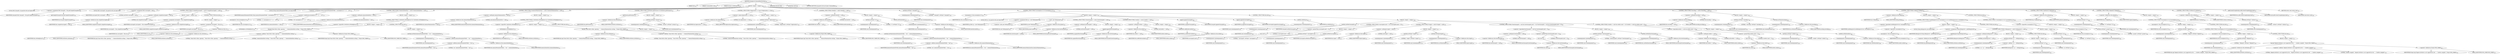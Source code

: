 digraph "setupJavacCommandlineSwitches" {  
"346" [label = <(METHOD,setupJavacCommandlineSwitches)<SUB>202</SUB>> ]
"10" [label = <(PARAM,this)<SUB>202</SUB>> ]
"347" [label = <(PARAM,Commandline cmd)<SUB>202</SUB>> ]
"348" [label = <(PARAM,boolean useDebugLevel)<SUB>203</SUB>> ]
"349" [label = <(BLOCK,&lt;empty&gt;,&lt;empty&gt;)<SUB>203</SUB>> ]
"350" [label = <(LOCAL,Path classpath: org.apache.tools.ant.types.Path)> ]
"351" [label = <(&lt;operator&gt;.assignment,Path classpath = this.getCompileClasspath())<SUB>204</SUB>> ]
"352" [label = <(IDENTIFIER,classpath,Path classpath = this.getCompileClasspath())<SUB>204</SUB>> ]
"353" [label = <(getCompileClasspath,this.getCompileClasspath())<SUB>204</SUB>> ]
"9" [label = <(IDENTIFIER,this,this.getCompileClasspath())<SUB>204</SUB>> ]
"354" [label = <(LOCAL,Path sourcepath: org.apache.tools.ant.types.Path)> ]
"355" [label = <(&lt;operator&gt;.assignment,Path sourcepath = null)<SUB>207</SUB>> ]
"356" [label = <(IDENTIFIER,sourcepath,Path sourcepath = null)<SUB>207</SUB>> ]
"357" [label = <(LITERAL,null,Path sourcepath = null)<SUB>207</SUB>> ]
"358" [label = <(CONTROL_STRUCTURE,if (compileSourcepath != null),if (compileSourcepath != null))<SUB>208</SUB>> ]
"359" [label = <(&lt;operator&gt;.notEquals,compileSourcepath != null)<SUB>208</SUB>> ]
"360" [label = <(&lt;operator&gt;.fieldAccess,this.compileSourcepath)<SUB>208</SUB>> ]
"361" [label = <(IDENTIFIER,this,compileSourcepath != null)<SUB>208</SUB>> ]
"362" [label = <(FIELD_IDENTIFIER,compileSourcepath,compileSourcepath)<SUB>208</SUB>> ]
"363" [label = <(LITERAL,null,compileSourcepath != null)<SUB>208</SUB>> ]
"364" [label = <(BLOCK,&lt;empty&gt;,&lt;empty&gt;)<SUB>208</SUB>> ]
"365" [label = <(&lt;operator&gt;.assignment,sourcepath = this.compileSourcepath)<SUB>209</SUB>> ]
"366" [label = <(IDENTIFIER,sourcepath,sourcepath = this.compileSourcepath)<SUB>209</SUB>> ]
"367" [label = <(&lt;operator&gt;.fieldAccess,this.compileSourcepath)<SUB>209</SUB>> ]
"368" [label = <(IDENTIFIER,this,sourcepath = this.compileSourcepath)<SUB>209</SUB>> ]
"369" [label = <(FIELD_IDENTIFIER,compileSourcepath,compileSourcepath)<SUB>209</SUB>> ]
"370" [label = <(CONTROL_STRUCTURE,else,else)<SUB>210</SUB>> ]
"371" [label = <(BLOCK,&lt;empty&gt;,&lt;empty&gt;)<SUB>210</SUB>> ]
"372" [label = <(&lt;operator&gt;.assignment,sourcepath = this.src)<SUB>211</SUB>> ]
"373" [label = <(IDENTIFIER,sourcepath,sourcepath = this.src)<SUB>211</SUB>> ]
"374" [label = <(&lt;operator&gt;.fieldAccess,this.src)<SUB>211</SUB>> ]
"375" [label = <(IDENTIFIER,this,sourcepath = this.src)<SUB>211</SUB>> ]
"376" [label = <(FIELD_IDENTIFIER,src,src)<SUB>211</SUB>> ]
"377" [label = <(LOCAL,String memoryParameterPrefix: java.lang.String)> ]
"378" [label = <(&lt;operator&gt;.assignment,String memoryParameterPrefix = assumeJava11() ? &quot;-J-&quot; : &quot;-J-X&quot;)<SUB>214</SUB>> ]
"379" [label = <(IDENTIFIER,memoryParameterPrefix,String memoryParameterPrefix = assumeJava11() ? &quot;-J-&quot; : &quot;-J-X&quot;)<SUB>214</SUB>> ]
"380" [label = <(&lt;operator&gt;.conditional,assumeJava11() ? &quot;-J-&quot; : &quot;-J-X&quot;)<SUB>214</SUB>> ]
"381" [label = <(assumeJava11,this.assumeJava11())<SUB>214</SUB>> ]
"11" [label = <(IDENTIFIER,this,this.assumeJava11())<SUB>214</SUB>> ]
"382" [label = <(LITERAL,&quot;-J-&quot;,assumeJava11() ? &quot;-J-&quot; : &quot;-J-X&quot;)<SUB>214</SUB>> ]
"383" [label = <(LITERAL,&quot;-J-X&quot;,assumeJava11() ? &quot;-J-&quot; : &quot;-J-X&quot;)<SUB>214</SUB>> ]
"384" [label = <(CONTROL_STRUCTURE,if (memoryInitialSize != null),if (memoryInitialSize != null))<SUB>215</SUB>> ]
"385" [label = <(&lt;operator&gt;.notEquals,memoryInitialSize != null)<SUB>215</SUB>> ]
"386" [label = <(&lt;operator&gt;.fieldAccess,this.memoryInitialSize)<SUB>215</SUB>> ]
"387" [label = <(IDENTIFIER,this,memoryInitialSize != null)<SUB>215</SUB>> ]
"388" [label = <(FIELD_IDENTIFIER,memoryInitialSize,memoryInitialSize)<SUB>215</SUB>> ]
"389" [label = <(LITERAL,null,memoryInitialSize != null)<SUB>215</SUB>> ]
"390" [label = <(BLOCK,&lt;empty&gt;,&lt;empty&gt;)<SUB>215</SUB>> ]
"391" [label = <(CONTROL_STRUCTURE,if (!attributes.isForkedJavac()),if (!attributes.isForkedJavac()))<SUB>216</SUB>> ]
"392" [label = <(&lt;operator&gt;.logicalNot,!attributes.isForkedJavac())<SUB>216</SUB>> ]
"393" [label = <(isForkedJavac,isForkedJavac())<SUB>216</SUB>> ]
"394" [label = <(&lt;operator&gt;.fieldAccess,this.attributes)<SUB>216</SUB>> ]
"395" [label = <(IDENTIFIER,this,isForkedJavac())<SUB>216</SUB>> ]
"396" [label = <(FIELD_IDENTIFIER,attributes,attributes)<SUB>216</SUB>> ]
"397" [label = <(BLOCK,&lt;empty&gt;,&lt;empty&gt;)<SUB>216</SUB>> ]
"398" [label = <(log,log(&quot;Since fork is false, ignoring &quot; + &quot;memoryInitialSize setting.&quot;, Project.MSG_WARN))<SUB>217</SUB>> ]
"399" [label = <(&lt;operator&gt;.fieldAccess,this.attributes)<SUB>217</SUB>> ]
"400" [label = <(IDENTIFIER,this,log(&quot;Since fork is false, ignoring &quot; + &quot;memoryInitialSize setting.&quot;, Project.MSG_WARN))<SUB>217</SUB>> ]
"401" [label = <(FIELD_IDENTIFIER,attributes,attributes)<SUB>217</SUB>> ]
"402" [label = <(&lt;operator&gt;.addition,&quot;Since fork is false, ignoring &quot; + &quot;memoryInitialSize setting.&quot;)<SUB>217</SUB>> ]
"403" [label = <(LITERAL,&quot;Since fork is false, ignoring &quot;,&quot;Since fork is false, ignoring &quot; + &quot;memoryInitialSize setting.&quot;)<SUB>217</SUB>> ]
"404" [label = <(LITERAL,&quot;memoryInitialSize setting.&quot;,&quot;Since fork is false, ignoring &quot; + &quot;memoryInitialSize setting.&quot;)<SUB>218</SUB>> ]
"405" [label = <(&lt;operator&gt;.fieldAccess,Project.MSG_WARN)<SUB>219</SUB>> ]
"406" [label = <(IDENTIFIER,Project,log(&quot;Since fork is false, ignoring &quot; + &quot;memoryInitialSize setting.&quot;, Project.MSG_WARN))<SUB>219</SUB>> ]
"407" [label = <(FIELD_IDENTIFIER,MSG_WARN,MSG_WARN)<SUB>219</SUB>> ]
"408" [label = <(CONTROL_STRUCTURE,else,else)<SUB>220</SUB>> ]
"409" [label = <(BLOCK,&lt;empty&gt;,&lt;empty&gt;)<SUB>220</SUB>> ]
"410" [label = <(setValue,setValue(memoryParameterPrefix + &quot;ms&quot; + memoryInitialSize))<SUB>221</SUB>> ]
"411" [label = <(createArgument,createArgument())<SUB>221</SUB>> ]
"412" [label = <(IDENTIFIER,cmd,createArgument())<SUB>221</SUB>> ]
"413" [label = <(&lt;operator&gt;.addition,memoryParameterPrefix + &quot;ms&quot; + memoryInitialSize)<SUB>221</SUB>> ]
"414" [label = <(&lt;operator&gt;.addition,memoryParameterPrefix + &quot;ms&quot;)<SUB>221</SUB>> ]
"415" [label = <(IDENTIFIER,memoryParameterPrefix,memoryParameterPrefix + &quot;ms&quot;)<SUB>221</SUB>> ]
"416" [label = <(LITERAL,&quot;ms&quot;,memoryParameterPrefix + &quot;ms&quot;)<SUB>222</SUB>> ]
"417" [label = <(&lt;operator&gt;.fieldAccess,this.memoryInitialSize)<SUB>222</SUB>> ]
"418" [label = <(IDENTIFIER,this,memoryParameterPrefix + &quot;ms&quot; + memoryInitialSize)<SUB>222</SUB>> ]
"419" [label = <(FIELD_IDENTIFIER,memoryInitialSize,memoryInitialSize)<SUB>222</SUB>> ]
"420" [label = <(CONTROL_STRUCTURE,if (memoryMaximumSize != null),if (memoryMaximumSize != null))<SUB>226</SUB>> ]
"421" [label = <(&lt;operator&gt;.notEquals,memoryMaximumSize != null)<SUB>226</SUB>> ]
"422" [label = <(&lt;operator&gt;.fieldAccess,this.memoryMaximumSize)<SUB>226</SUB>> ]
"423" [label = <(IDENTIFIER,this,memoryMaximumSize != null)<SUB>226</SUB>> ]
"424" [label = <(FIELD_IDENTIFIER,memoryMaximumSize,memoryMaximumSize)<SUB>226</SUB>> ]
"425" [label = <(LITERAL,null,memoryMaximumSize != null)<SUB>226</SUB>> ]
"426" [label = <(BLOCK,&lt;empty&gt;,&lt;empty&gt;)<SUB>226</SUB>> ]
"427" [label = <(CONTROL_STRUCTURE,if (!attributes.isForkedJavac()),if (!attributes.isForkedJavac()))<SUB>227</SUB>> ]
"428" [label = <(&lt;operator&gt;.logicalNot,!attributes.isForkedJavac())<SUB>227</SUB>> ]
"429" [label = <(isForkedJavac,isForkedJavac())<SUB>227</SUB>> ]
"430" [label = <(&lt;operator&gt;.fieldAccess,this.attributes)<SUB>227</SUB>> ]
"431" [label = <(IDENTIFIER,this,isForkedJavac())<SUB>227</SUB>> ]
"432" [label = <(FIELD_IDENTIFIER,attributes,attributes)<SUB>227</SUB>> ]
"433" [label = <(BLOCK,&lt;empty&gt;,&lt;empty&gt;)<SUB>227</SUB>> ]
"434" [label = <(log,log(&quot;Since fork is false, ignoring &quot; + &quot;memoryMaximumSize setting.&quot;, Project.MSG_WARN))<SUB>228</SUB>> ]
"435" [label = <(&lt;operator&gt;.fieldAccess,this.attributes)<SUB>228</SUB>> ]
"436" [label = <(IDENTIFIER,this,log(&quot;Since fork is false, ignoring &quot; + &quot;memoryMaximumSize setting.&quot;, Project.MSG_WARN))<SUB>228</SUB>> ]
"437" [label = <(FIELD_IDENTIFIER,attributes,attributes)<SUB>228</SUB>> ]
"438" [label = <(&lt;operator&gt;.addition,&quot;Since fork is false, ignoring &quot; + &quot;memoryMaximumSize setting.&quot;)<SUB>228</SUB>> ]
"439" [label = <(LITERAL,&quot;Since fork is false, ignoring &quot;,&quot;Since fork is false, ignoring &quot; + &quot;memoryMaximumSize setting.&quot;)<SUB>228</SUB>> ]
"440" [label = <(LITERAL,&quot;memoryMaximumSize setting.&quot;,&quot;Since fork is false, ignoring &quot; + &quot;memoryMaximumSize setting.&quot;)<SUB>229</SUB>> ]
"441" [label = <(&lt;operator&gt;.fieldAccess,Project.MSG_WARN)<SUB>230</SUB>> ]
"442" [label = <(IDENTIFIER,Project,log(&quot;Since fork is false, ignoring &quot; + &quot;memoryMaximumSize setting.&quot;, Project.MSG_WARN))<SUB>230</SUB>> ]
"443" [label = <(FIELD_IDENTIFIER,MSG_WARN,MSG_WARN)<SUB>230</SUB>> ]
"444" [label = <(CONTROL_STRUCTURE,else,else)<SUB>231</SUB>> ]
"445" [label = <(BLOCK,&lt;empty&gt;,&lt;empty&gt;)<SUB>231</SUB>> ]
"446" [label = <(setValue,setValue(memoryParameterPrefix + &quot;mx&quot; + memoryMaximumSize))<SUB>232</SUB>> ]
"447" [label = <(createArgument,createArgument())<SUB>232</SUB>> ]
"448" [label = <(IDENTIFIER,cmd,createArgument())<SUB>232</SUB>> ]
"449" [label = <(&lt;operator&gt;.addition,memoryParameterPrefix + &quot;mx&quot; + memoryMaximumSize)<SUB>232</SUB>> ]
"450" [label = <(&lt;operator&gt;.addition,memoryParameterPrefix + &quot;mx&quot;)<SUB>232</SUB>> ]
"451" [label = <(IDENTIFIER,memoryParameterPrefix,memoryParameterPrefix + &quot;mx&quot;)<SUB>232</SUB>> ]
"452" [label = <(LITERAL,&quot;mx&quot;,memoryParameterPrefix + &quot;mx&quot;)<SUB>233</SUB>> ]
"453" [label = <(&lt;operator&gt;.fieldAccess,this.memoryMaximumSize)<SUB>233</SUB>> ]
"454" [label = <(IDENTIFIER,this,memoryParameterPrefix + &quot;mx&quot; + memoryMaximumSize)<SUB>233</SUB>> ]
"455" [label = <(FIELD_IDENTIFIER,memoryMaximumSize,memoryMaximumSize)<SUB>233</SUB>> ]
"456" [label = <(CONTROL_STRUCTURE,if (attributes.getNowarn()),if (attributes.getNowarn()))<SUB>237</SUB>> ]
"457" [label = <(getNowarn,getNowarn())<SUB>237</SUB>> ]
"458" [label = <(&lt;operator&gt;.fieldAccess,this.attributes)<SUB>237</SUB>> ]
"459" [label = <(IDENTIFIER,this,getNowarn())<SUB>237</SUB>> ]
"460" [label = <(FIELD_IDENTIFIER,attributes,attributes)<SUB>237</SUB>> ]
"461" [label = <(BLOCK,&lt;empty&gt;,&lt;empty&gt;)<SUB>237</SUB>> ]
"462" [label = <(setValue,setValue(&quot;-nowarn&quot;))<SUB>238</SUB>> ]
"463" [label = <(createArgument,createArgument())<SUB>238</SUB>> ]
"464" [label = <(IDENTIFIER,cmd,createArgument())<SUB>238</SUB>> ]
"465" [label = <(LITERAL,&quot;-nowarn&quot;,setValue(&quot;-nowarn&quot;))<SUB>238</SUB>> ]
"466" [label = <(CONTROL_STRUCTURE,if (deprecation == true),if (deprecation == true))<SUB>241</SUB>> ]
"467" [label = <(&lt;operator&gt;.equals,deprecation == true)<SUB>241</SUB>> ]
"468" [label = <(&lt;operator&gt;.fieldAccess,this.deprecation)<SUB>241</SUB>> ]
"469" [label = <(IDENTIFIER,this,deprecation == true)<SUB>241</SUB>> ]
"470" [label = <(FIELD_IDENTIFIER,deprecation,deprecation)<SUB>241</SUB>> ]
"471" [label = <(LITERAL,true,deprecation == true)<SUB>241</SUB>> ]
"472" [label = <(BLOCK,&lt;empty&gt;,&lt;empty&gt;)<SUB>241</SUB>> ]
"473" [label = <(setValue,setValue(&quot;-deprecation&quot;))<SUB>242</SUB>> ]
"474" [label = <(createArgument,createArgument())<SUB>242</SUB>> ]
"475" [label = <(IDENTIFIER,cmd,createArgument())<SUB>242</SUB>> ]
"476" [label = <(LITERAL,&quot;-deprecation&quot;,setValue(&quot;-deprecation&quot;))<SUB>242</SUB>> ]
"477" [label = <(CONTROL_STRUCTURE,if (destDir != null),if (destDir != null))<SUB>245</SUB>> ]
"478" [label = <(&lt;operator&gt;.notEquals,destDir != null)<SUB>245</SUB>> ]
"479" [label = <(&lt;operator&gt;.fieldAccess,this.destDir)<SUB>245</SUB>> ]
"480" [label = <(IDENTIFIER,this,destDir != null)<SUB>245</SUB>> ]
"481" [label = <(FIELD_IDENTIFIER,destDir,destDir)<SUB>245</SUB>> ]
"482" [label = <(LITERAL,null,destDir != null)<SUB>245</SUB>> ]
"483" [label = <(BLOCK,&lt;empty&gt;,&lt;empty&gt;)<SUB>245</SUB>> ]
"484" [label = <(setValue,setValue(&quot;-d&quot;))<SUB>246</SUB>> ]
"485" [label = <(createArgument,createArgument())<SUB>246</SUB>> ]
"486" [label = <(IDENTIFIER,cmd,createArgument())<SUB>246</SUB>> ]
"487" [label = <(LITERAL,&quot;-d&quot;,setValue(&quot;-d&quot;))<SUB>246</SUB>> ]
"488" [label = <(setFile,setFile(destDir))<SUB>247</SUB>> ]
"489" [label = <(createArgument,createArgument())<SUB>247</SUB>> ]
"490" [label = <(IDENTIFIER,cmd,createArgument())<SUB>247</SUB>> ]
"491" [label = <(&lt;operator&gt;.fieldAccess,this.destDir)<SUB>247</SUB>> ]
"492" [label = <(IDENTIFIER,this,setFile(destDir))<SUB>247</SUB>> ]
"493" [label = <(FIELD_IDENTIFIER,destDir,destDir)<SUB>247</SUB>> ]
"494" [label = <(setValue,setValue(&quot;-classpath&quot;))<SUB>250</SUB>> ]
"495" [label = <(createArgument,createArgument())<SUB>250</SUB>> ]
"496" [label = <(IDENTIFIER,cmd,createArgument())<SUB>250</SUB>> ]
"497" [label = <(LITERAL,&quot;-classpath&quot;,setValue(&quot;-classpath&quot;))<SUB>250</SUB>> ]
"498" [label = <(CONTROL_STRUCTURE,if (assumeJava11()),if (assumeJava11()))<SUB>254</SUB>> ]
"499" [label = <(assumeJava11,this.assumeJava11())<SUB>254</SUB>> ]
"12" [label = <(IDENTIFIER,this,this.assumeJava11())<SUB>254</SUB>> ]
"500" [label = <(BLOCK,&lt;empty&gt;,&lt;empty&gt;)<SUB>254</SUB>> ]
"14" [label = <(LOCAL,Path cp: org.apache.tools.ant.types.Path)> ]
"501" [label = <(&lt;operator&gt;.assignment,Path cp = new Path(project))<SUB>255</SUB>> ]
"502" [label = <(IDENTIFIER,cp,Path cp = new Path(project))<SUB>255</SUB>> ]
"503" [label = <(&lt;operator&gt;.alloc,new Path(project))<SUB>255</SUB>> ]
"504" [label = <(&lt;init&gt;,new Path(project))<SUB>255</SUB>> ]
"13" [label = <(IDENTIFIER,cp,new Path(project))<SUB>255</SUB>> ]
"505" [label = <(&lt;operator&gt;.fieldAccess,this.project)<SUB>255</SUB>> ]
"506" [label = <(IDENTIFIER,this,new Path(project))<SUB>255</SUB>> ]
"507" [label = <(FIELD_IDENTIFIER,project,project)<SUB>255</SUB>> ]
"508" [label = <(CONTROL_STRUCTURE,if (bootclasspath != null),if (bootclasspath != null))<SUB>259</SUB>> ]
"509" [label = <(&lt;operator&gt;.notEquals,bootclasspath != null)<SUB>259</SUB>> ]
"510" [label = <(&lt;operator&gt;.fieldAccess,this.bootclasspath)<SUB>259</SUB>> ]
"511" [label = <(IDENTIFIER,this,bootclasspath != null)<SUB>259</SUB>> ]
"512" [label = <(FIELD_IDENTIFIER,bootclasspath,bootclasspath)<SUB>259</SUB>> ]
"513" [label = <(LITERAL,null,bootclasspath != null)<SUB>259</SUB>> ]
"514" [label = <(BLOCK,&lt;empty&gt;,&lt;empty&gt;)<SUB>259</SUB>> ]
"515" [label = <(append,append(bootclasspath))<SUB>260</SUB>> ]
"516" [label = <(IDENTIFIER,cp,append(bootclasspath))<SUB>260</SUB>> ]
"517" [label = <(&lt;operator&gt;.fieldAccess,this.bootclasspath)<SUB>260</SUB>> ]
"518" [label = <(IDENTIFIER,this,append(bootclasspath))<SUB>260</SUB>> ]
"519" [label = <(FIELD_IDENTIFIER,bootclasspath,bootclasspath)<SUB>260</SUB>> ]
"520" [label = <(CONTROL_STRUCTURE,if (extdirs != null),if (extdirs != null))<SUB>262</SUB>> ]
"521" [label = <(&lt;operator&gt;.notEquals,extdirs != null)<SUB>262</SUB>> ]
"522" [label = <(&lt;operator&gt;.fieldAccess,this.extdirs)<SUB>262</SUB>> ]
"523" [label = <(IDENTIFIER,this,extdirs != null)<SUB>262</SUB>> ]
"524" [label = <(FIELD_IDENTIFIER,extdirs,extdirs)<SUB>262</SUB>> ]
"525" [label = <(LITERAL,null,extdirs != null)<SUB>262</SUB>> ]
"526" [label = <(BLOCK,&lt;empty&gt;,&lt;empty&gt;)<SUB>262</SUB>> ]
"527" [label = <(addExtdirs,addExtdirs(extdirs))<SUB>263</SUB>> ]
"528" [label = <(IDENTIFIER,cp,addExtdirs(extdirs))<SUB>263</SUB>> ]
"529" [label = <(&lt;operator&gt;.fieldAccess,this.extdirs)<SUB>263</SUB>> ]
"530" [label = <(IDENTIFIER,this,addExtdirs(extdirs))<SUB>263</SUB>> ]
"531" [label = <(FIELD_IDENTIFIER,extdirs,extdirs)<SUB>263</SUB>> ]
"532" [label = <(append,append(classpath))<SUB>265</SUB>> ]
"533" [label = <(IDENTIFIER,cp,append(classpath))<SUB>265</SUB>> ]
"534" [label = <(IDENTIFIER,classpath,append(classpath))<SUB>265</SUB>> ]
"535" [label = <(append,append(sourcepath))<SUB>266</SUB>> ]
"536" [label = <(IDENTIFIER,cp,append(sourcepath))<SUB>266</SUB>> ]
"537" [label = <(IDENTIFIER,sourcepath,append(sourcepath))<SUB>266</SUB>> ]
"538" [label = <(setPath,setPath(cp))<SUB>267</SUB>> ]
"539" [label = <(createArgument,createArgument())<SUB>267</SUB>> ]
"540" [label = <(IDENTIFIER,cmd,createArgument())<SUB>267</SUB>> ]
"541" [label = <(IDENTIFIER,cp,setPath(cp))<SUB>267</SUB>> ]
"542" [label = <(CONTROL_STRUCTURE,else,else)<SUB>268</SUB>> ]
"543" [label = <(BLOCK,&lt;empty&gt;,&lt;empty&gt;)<SUB>268</SUB>> ]
"544" [label = <(setPath,setPath(classpath))<SUB>269</SUB>> ]
"545" [label = <(createArgument,createArgument())<SUB>269</SUB>> ]
"546" [label = <(IDENTIFIER,cmd,createArgument())<SUB>269</SUB>> ]
"547" [label = <(IDENTIFIER,classpath,setPath(classpath))<SUB>269</SUB>> ]
"548" [label = <(CONTROL_STRUCTURE,if (sourcepath.size() &gt; 0),if (sourcepath.size() &gt; 0))<SUB>272</SUB>> ]
"549" [label = <(&lt;operator&gt;.greaterThan,sourcepath.size() &gt; 0)<SUB>272</SUB>> ]
"550" [label = <(size,size())<SUB>272</SUB>> ]
"551" [label = <(IDENTIFIER,sourcepath,size())<SUB>272</SUB>> ]
"552" [label = <(LITERAL,0,sourcepath.size() &gt; 0)<SUB>272</SUB>> ]
"553" [label = <(BLOCK,&lt;empty&gt;,&lt;empty&gt;)<SUB>272</SUB>> ]
"554" [label = <(setValue,setValue(&quot;-sourcepath&quot;))<SUB>273</SUB>> ]
"555" [label = <(createArgument,createArgument())<SUB>273</SUB>> ]
"556" [label = <(IDENTIFIER,cmd,createArgument())<SUB>273</SUB>> ]
"557" [label = <(LITERAL,&quot;-sourcepath&quot;,setValue(&quot;-sourcepath&quot;))<SUB>273</SUB>> ]
"558" [label = <(setPath,setPath(sourcepath))<SUB>274</SUB>> ]
"559" [label = <(createArgument,createArgument())<SUB>274</SUB>> ]
"560" [label = <(IDENTIFIER,cmd,createArgument())<SUB>274</SUB>> ]
"561" [label = <(IDENTIFIER,sourcepath,setPath(sourcepath))<SUB>274</SUB>> ]
"562" [label = <(CONTROL_STRUCTURE,if (target != null),if (target != null))<SUB>276</SUB>> ]
"563" [label = <(&lt;operator&gt;.notEquals,target != null)<SUB>276</SUB>> ]
"564" [label = <(&lt;operator&gt;.fieldAccess,this.target)<SUB>276</SUB>> ]
"565" [label = <(IDENTIFIER,this,target != null)<SUB>276</SUB>> ]
"566" [label = <(FIELD_IDENTIFIER,target,target)<SUB>276</SUB>> ]
"567" [label = <(LITERAL,null,target != null)<SUB>276</SUB>> ]
"568" [label = <(BLOCK,&lt;empty&gt;,&lt;empty&gt;)<SUB>276</SUB>> ]
"569" [label = <(setValue,setValue(&quot;-target&quot;))<SUB>277</SUB>> ]
"570" [label = <(createArgument,createArgument())<SUB>277</SUB>> ]
"571" [label = <(IDENTIFIER,cmd,createArgument())<SUB>277</SUB>> ]
"572" [label = <(LITERAL,&quot;-target&quot;,setValue(&quot;-target&quot;))<SUB>277</SUB>> ]
"573" [label = <(setValue,setValue(target))<SUB>278</SUB>> ]
"574" [label = <(createArgument,createArgument())<SUB>278</SUB>> ]
"575" [label = <(IDENTIFIER,cmd,createArgument())<SUB>278</SUB>> ]
"576" [label = <(&lt;operator&gt;.fieldAccess,this.target)<SUB>278</SUB>> ]
"577" [label = <(IDENTIFIER,this,setValue(target))<SUB>278</SUB>> ]
"578" [label = <(FIELD_IDENTIFIER,target,target)<SUB>278</SUB>> ]
"579" [label = <(CONTROL_STRUCTURE,if (bootclasspath != null &amp;&amp; bootclasspath.size() &gt; 0),if (bootclasspath != null &amp;&amp; bootclasspath.size() &gt; 0))<SUB>280</SUB>> ]
"580" [label = <(&lt;operator&gt;.logicalAnd,bootclasspath != null &amp;&amp; bootclasspath.size() &gt; 0)<SUB>280</SUB>> ]
"581" [label = <(&lt;operator&gt;.notEquals,bootclasspath != null)<SUB>280</SUB>> ]
"582" [label = <(&lt;operator&gt;.fieldAccess,this.bootclasspath)<SUB>280</SUB>> ]
"583" [label = <(IDENTIFIER,this,bootclasspath != null)<SUB>280</SUB>> ]
"584" [label = <(FIELD_IDENTIFIER,bootclasspath,bootclasspath)<SUB>280</SUB>> ]
"585" [label = <(LITERAL,null,bootclasspath != null)<SUB>280</SUB>> ]
"586" [label = <(&lt;operator&gt;.greaterThan,bootclasspath.size() &gt; 0)<SUB>280</SUB>> ]
"587" [label = <(size,size())<SUB>280</SUB>> ]
"588" [label = <(&lt;operator&gt;.fieldAccess,this.bootclasspath)<SUB>280</SUB>> ]
"589" [label = <(IDENTIFIER,this,size())<SUB>280</SUB>> ]
"590" [label = <(FIELD_IDENTIFIER,bootclasspath,bootclasspath)<SUB>280</SUB>> ]
"591" [label = <(LITERAL,0,bootclasspath.size() &gt; 0)<SUB>280</SUB>> ]
"592" [label = <(BLOCK,&lt;empty&gt;,&lt;empty&gt;)<SUB>280</SUB>> ]
"593" [label = <(setValue,setValue(&quot;-bootclasspath&quot;))<SUB>281</SUB>> ]
"594" [label = <(createArgument,createArgument())<SUB>281</SUB>> ]
"595" [label = <(IDENTIFIER,cmd,createArgument())<SUB>281</SUB>> ]
"596" [label = <(LITERAL,&quot;-bootclasspath&quot;,setValue(&quot;-bootclasspath&quot;))<SUB>281</SUB>> ]
"597" [label = <(setPath,setPath(bootclasspath))<SUB>282</SUB>> ]
"598" [label = <(createArgument,createArgument())<SUB>282</SUB>> ]
"599" [label = <(IDENTIFIER,cmd,createArgument())<SUB>282</SUB>> ]
"600" [label = <(&lt;operator&gt;.fieldAccess,this.bootclasspath)<SUB>282</SUB>> ]
"601" [label = <(IDENTIFIER,this,setPath(bootclasspath))<SUB>282</SUB>> ]
"602" [label = <(FIELD_IDENTIFIER,bootclasspath,bootclasspath)<SUB>282</SUB>> ]
"603" [label = <(CONTROL_STRUCTURE,if (extdirs != null &amp;&amp; extdirs.size() &gt; 0),if (extdirs != null &amp;&amp; extdirs.size() &gt; 0))<SUB>284</SUB>> ]
"604" [label = <(&lt;operator&gt;.logicalAnd,extdirs != null &amp;&amp; extdirs.size() &gt; 0)<SUB>284</SUB>> ]
"605" [label = <(&lt;operator&gt;.notEquals,extdirs != null)<SUB>284</SUB>> ]
"606" [label = <(&lt;operator&gt;.fieldAccess,this.extdirs)<SUB>284</SUB>> ]
"607" [label = <(IDENTIFIER,this,extdirs != null)<SUB>284</SUB>> ]
"608" [label = <(FIELD_IDENTIFIER,extdirs,extdirs)<SUB>284</SUB>> ]
"609" [label = <(LITERAL,null,extdirs != null)<SUB>284</SUB>> ]
"610" [label = <(&lt;operator&gt;.greaterThan,extdirs.size() &gt; 0)<SUB>284</SUB>> ]
"611" [label = <(size,size())<SUB>284</SUB>> ]
"612" [label = <(&lt;operator&gt;.fieldAccess,this.extdirs)<SUB>284</SUB>> ]
"613" [label = <(IDENTIFIER,this,size())<SUB>284</SUB>> ]
"614" [label = <(FIELD_IDENTIFIER,extdirs,extdirs)<SUB>284</SUB>> ]
"615" [label = <(LITERAL,0,extdirs.size() &gt; 0)<SUB>284</SUB>> ]
"616" [label = <(BLOCK,&lt;empty&gt;,&lt;empty&gt;)<SUB>284</SUB>> ]
"617" [label = <(setValue,setValue(&quot;-extdirs&quot;))<SUB>285</SUB>> ]
"618" [label = <(createArgument,createArgument())<SUB>285</SUB>> ]
"619" [label = <(IDENTIFIER,cmd,createArgument())<SUB>285</SUB>> ]
"620" [label = <(LITERAL,&quot;-extdirs&quot;,setValue(&quot;-extdirs&quot;))<SUB>285</SUB>> ]
"621" [label = <(setPath,setPath(extdirs))<SUB>286</SUB>> ]
"622" [label = <(createArgument,createArgument())<SUB>286</SUB>> ]
"623" [label = <(IDENTIFIER,cmd,createArgument())<SUB>286</SUB>> ]
"624" [label = <(&lt;operator&gt;.fieldAccess,this.extdirs)<SUB>286</SUB>> ]
"625" [label = <(IDENTIFIER,this,setPath(extdirs))<SUB>286</SUB>> ]
"626" [label = <(FIELD_IDENTIFIER,extdirs,extdirs)<SUB>286</SUB>> ]
"627" [label = <(CONTROL_STRUCTURE,if (encoding != null),if (encoding != null))<SUB>290</SUB>> ]
"628" [label = <(&lt;operator&gt;.notEquals,encoding != null)<SUB>290</SUB>> ]
"629" [label = <(&lt;operator&gt;.fieldAccess,this.encoding)<SUB>290</SUB>> ]
"630" [label = <(IDENTIFIER,this,encoding != null)<SUB>290</SUB>> ]
"631" [label = <(FIELD_IDENTIFIER,encoding,encoding)<SUB>290</SUB>> ]
"632" [label = <(LITERAL,null,encoding != null)<SUB>290</SUB>> ]
"633" [label = <(BLOCK,&lt;empty&gt;,&lt;empty&gt;)<SUB>290</SUB>> ]
"634" [label = <(setValue,setValue(&quot;-encoding&quot;))<SUB>291</SUB>> ]
"635" [label = <(createArgument,createArgument())<SUB>291</SUB>> ]
"636" [label = <(IDENTIFIER,cmd,createArgument())<SUB>291</SUB>> ]
"637" [label = <(LITERAL,&quot;-encoding&quot;,setValue(&quot;-encoding&quot;))<SUB>291</SUB>> ]
"638" [label = <(setValue,setValue(encoding))<SUB>292</SUB>> ]
"639" [label = <(createArgument,createArgument())<SUB>292</SUB>> ]
"640" [label = <(IDENTIFIER,cmd,createArgument())<SUB>292</SUB>> ]
"641" [label = <(&lt;operator&gt;.fieldAccess,this.encoding)<SUB>292</SUB>> ]
"642" [label = <(IDENTIFIER,this,setValue(encoding))<SUB>292</SUB>> ]
"643" [label = <(FIELD_IDENTIFIER,encoding,encoding)<SUB>292</SUB>> ]
"644" [label = <(CONTROL_STRUCTURE,if (debug),if (debug))<SUB>294</SUB>> ]
"645" [label = <(&lt;operator&gt;.fieldAccess,this.debug)<SUB>294</SUB>> ]
"646" [label = <(IDENTIFIER,this,if (debug))<SUB>294</SUB>> ]
"647" [label = <(FIELD_IDENTIFIER,debug,debug)<SUB>294</SUB>> ]
"648" [label = <(BLOCK,&lt;empty&gt;,&lt;empty&gt;)<SUB>294</SUB>> ]
"649" [label = <(CONTROL_STRUCTURE,if (useDebugLevel &amp;&amp; !assumeJava11()),if (useDebugLevel &amp;&amp; !assumeJava11()))<SUB>295</SUB>> ]
"650" [label = <(&lt;operator&gt;.logicalAnd,useDebugLevel &amp;&amp; !assumeJava11())<SUB>295</SUB>> ]
"651" [label = <(IDENTIFIER,useDebugLevel,useDebugLevel &amp;&amp; !assumeJava11())<SUB>295</SUB>> ]
"652" [label = <(&lt;operator&gt;.logicalNot,!assumeJava11())<SUB>295</SUB>> ]
"653" [label = <(assumeJava11,this.assumeJava11())<SUB>295</SUB>> ]
"15" [label = <(IDENTIFIER,this,this.assumeJava11())<SUB>295</SUB>> ]
"654" [label = <(BLOCK,&lt;empty&gt;,&lt;empty&gt;)<SUB>295</SUB>> ]
"655" [label = <(LOCAL,String debugLevel: java.lang.String)> ]
"656" [label = <(&lt;operator&gt;.assignment,String debugLevel = getDebugLevel())<SUB>296</SUB>> ]
"657" [label = <(IDENTIFIER,debugLevel,String debugLevel = getDebugLevel())<SUB>296</SUB>> ]
"658" [label = <(getDebugLevel,getDebugLevel())<SUB>296</SUB>> ]
"659" [label = <(&lt;operator&gt;.fieldAccess,this.attributes)<SUB>296</SUB>> ]
"660" [label = <(IDENTIFIER,this,getDebugLevel())<SUB>296</SUB>> ]
"661" [label = <(FIELD_IDENTIFIER,attributes,attributes)<SUB>296</SUB>> ]
"662" [label = <(CONTROL_STRUCTURE,if (debugLevel != null),if (debugLevel != null))<SUB>297</SUB>> ]
"663" [label = <(&lt;operator&gt;.notEquals,debugLevel != null)<SUB>297</SUB>> ]
"664" [label = <(IDENTIFIER,debugLevel,debugLevel != null)<SUB>297</SUB>> ]
"665" [label = <(LITERAL,null,debugLevel != null)<SUB>297</SUB>> ]
"666" [label = <(BLOCK,&lt;empty&gt;,&lt;empty&gt;)<SUB>297</SUB>> ]
"667" [label = <(setValue,setValue(&quot;-g:&quot; + debugLevel))<SUB>298</SUB>> ]
"668" [label = <(createArgument,createArgument())<SUB>298</SUB>> ]
"669" [label = <(IDENTIFIER,cmd,createArgument())<SUB>298</SUB>> ]
"670" [label = <(&lt;operator&gt;.addition,&quot;-g:&quot; + debugLevel)<SUB>298</SUB>> ]
"671" [label = <(LITERAL,&quot;-g:&quot;,&quot;-g:&quot; + debugLevel)<SUB>298</SUB>> ]
"672" [label = <(IDENTIFIER,debugLevel,&quot;-g:&quot; + debugLevel)<SUB>298</SUB>> ]
"673" [label = <(CONTROL_STRUCTURE,else,else)<SUB>299</SUB>> ]
"674" [label = <(BLOCK,&lt;empty&gt;,&lt;empty&gt;)<SUB>299</SUB>> ]
"675" [label = <(setValue,setValue(&quot;-g&quot;))<SUB>300</SUB>> ]
"676" [label = <(createArgument,createArgument())<SUB>300</SUB>> ]
"677" [label = <(IDENTIFIER,cmd,createArgument())<SUB>300</SUB>> ]
"678" [label = <(LITERAL,&quot;-g&quot;,setValue(&quot;-g&quot;))<SUB>300</SUB>> ]
"679" [label = <(CONTROL_STRUCTURE,else,else)<SUB>302</SUB>> ]
"680" [label = <(BLOCK,&lt;empty&gt;,&lt;empty&gt;)<SUB>302</SUB>> ]
"681" [label = <(setValue,setValue(&quot;-g&quot;))<SUB>303</SUB>> ]
"682" [label = <(createArgument,createArgument())<SUB>303</SUB>> ]
"683" [label = <(IDENTIFIER,cmd,createArgument())<SUB>303</SUB>> ]
"684" [label = <(LITERAL,&quot;-g&quot;,setValue(&quot;-g&quot;))<SUB>303</SUB>> ]
"685" [label = <(CONTROL_STRUCTURE,else,else)<SUB>305</SUB>> ]
"686" [label = <(CONTROL_STRUCTURE,if (!assumeJava11()),if (!assumeJava11()))<SUB>305</SUB>> ]
"687" [label = <(&lt;operator&gt;.logicalNot,!assumeJava11())<SUB>305</SUB>> ]
"688" [label = <(assumeJava11,this.assumeJava11())<SUB>305</SUB>> ]
"16" [label = <(IDENTIFIER,this,this.assumeJava11())<SUB>305</SUB>> ]
"689" [label = <(BLOCK,&lt;empty&gt;,&lt;empty&gt;)<SUB>305</SUB>> ]
"690" [label = <(setValue,setValue(&quot;-g:none&quot;))<SUB>306</SUB>> ]
"691" [label = <(createArgument,createArgument())<SUB>306</SUB>> ]
"692" [label = <(IDENTIFIER,cmd,createArgument())<SUB>306</SUB>> ]
"693" [label = <(LITERAL,&quot;-g:none&quot;,setValue(&quot;-g:none&quot;))<SUB>306</SUB>> ]
"694" [label = <(CONTROL_STRUCTURE,if (optimize),if (optimize))<SUB>308</SUB>> ]
"695" [label = <(&lt;operator&gt;.fieldAccess,this.optimize)<SUB>308</SUB>> ]
"696" [label = <(IDENTIFIER,this,if (optimize))<SUB>308</SUB>> ]
"697" [label = <(FIELD_IDENTIFIER,optimize,optimize)<SUB>308</SUB>> ]
"698" [label = <(BLOCK,&lt;empty&gt;,&lt;empty&gt;)<SUB>308</SUB>> ]
"699" [label = <(setValue,setValue(&quot;-O&quot;))<SUB>309</SUB>> ]
"700" [label = <(createArgument,createArgument())<SUB>309</SUB>> ]
"701" [label = <(IDENTIFIER,cmd,createArgument())<SUB>309</SUB>> ]
"702" [label = <(LITERAL,&quot;-O&quot;,setValue(&quot;-O&quot;))<SUB>309</SUB>> ]
"703" [label = <(CONTROL_STRUCTURE,if (depend),if (depend))<SUB>312</SUB>> ]
"704" [label = <(&lt;operator&gt;.fieldAccess,this.depend)<SUB>312</SUB>> ]
"705" [label = <(IDENTIFIER,this,if (depend))<SUB>312</SUB>> ]
"706" [label = <(FIELD_IDENTIFIER,depend,depend)<SUB>312</SUB>> ]
"707" [label = <(BLOCK,&lt;empty&gt;,&lt;empty&gt;)<SUB>312</SUB>> ]
"708" [label = <(CONTROL_STRUCTURE,if (assumeJava11()),if (assumeJava11()))<SUB>313</SUB>> ]
"709" [label = <(assumeJava11,this.assumeJava11())<SUB>313</SUB>> ]
"17" [label = <(IDENTIFIER,this,this.assumeJava11())<SUB>313</SUB>> ]
"710" [label = <(BLOCK,&lt;empty&gt;,&lt;empty&gt;)<SUB>313</SUB>> ]
"711" [label = <(setValue,setValue(&quot;-depend&quot;))<SUB>314</SUB>> ]
"712" [label = <(createArgument,createArgument())<SUB>314</SUB>> ]
"713" [label = <(IDENTIFIER,cmd,createArgument())<SUB>314</SUB>> ]
"714" [label = <(LITERAL,&quot;-depend&quot;,setValue(&quot;-depend&quot;))<SUB>314</SUB>> ]
"715" [label = <(CONTROL_STRUCTURE,else,else)<SUB>315</SUB>> ]
"716" [label = <(CONTROL_STRUCTURE,if (assumeJava12()),if (assumeJava12()))<SUB>315</SUB>> ]
"717" [label = <(assumeJava12,this.assumeJava12())<SUB>315</SUB>> ]
"18" [label = <(IDENTIFIER,this,this.assumeJava12())<SUB>315</SUB>> ]
"718" [label = <(BLOCK,&lt;empty&gt;,&lt;empty&gt;)<SUB>315</SUB>> ]
"719" [label = <(setValue,setValue(&quot;-Xdepend&quot;))<SUB>316</SUB>> ]
"720" [label = <(createArgument,createArgument())<SUB>316</SUB>> ]
"721" [label = <(IDENTIFIER,cmd,createArgument())<SUB>316</SUB>> ]
"722" [label = <(LITERAL,&quot;-Xdepend&quot;,setValue(&quot;-Xdepend&quot;))<SUB>316</SUB>> ]
"723" [label = <(CONTROL_STRUCTURE,else,else)<SUB>317</SUB>> ]
"724" [label = <(BLOCK,&lt;empty&gt;,&lt;empty&gt;)<SUB>317</SUB>> ]
"725" [label = <(log,log(&quot;depend attribute is not supported by the &quot; + &quot;modern compiler&quot;, Project.MSG_WARN))<SUB>318</SUB>> ]
"726" [label = <(&lt;operator&gt;.fieldAccess,this.attributes)<SUB>318</SUB>> ]
"727" [label = <(IDENTIFIER,this,log(&quot;depend attribute is not supported by the &quot; + &quot;modern compiler&quot;, Project.MSG_WARN))<SUB>318</SUB>> ]
"728" [label = <(FIELD_IDENTIFIER,attributes,attributes)<SUB>318</SUB>> ]
"729" [label = <(&lt;operator&gt;.addition,&quot;depend attribute is not supported by the &quot; + &quot;modern compiler&quot;)<SUB>318</SUB>> ]
"730" [label = <(LITERAL,&quot;depend attribute is not supported by the &quot;,&quot;depend attribute is not supported by the &quot; + &quot;modern compiler&quot;)<SUB>318</SUB>> ]
"731" [label = <(LITERAL,&quot;modern compiler&quot;,&quot;depend attribute is not supported by the &quot; + &quot;modern compiler&quot;)<SUB>319</SUB>> ]
"732" [label = <(&lt;operator&gt;.fieldAccess,Project.MSG_WARN)<SUB>319</SUB>> ]
"733" [label = <(IDENTIFIER,Project,log(&quot;depend attribute is not supported by the &quot; + &quot;modern compiler&quot;, Project.MSG_WARN))<SUB>319</SUB>> ]
"734" [label = <(FIELD_IDENTIFIER,MSG_WARN,MSG_WARN)<SUB>319</SUB>> ]
"735" [label = <(CONTROL_STRUCTURE,if (verbose),if (verbose))<SUB>323</SUB>> ]
"736" [label = <(&lt;operator&gt;.fieldAccess,this.verbose)<SUB>323</SUB>> ]
"737" [label = <(IDENTIFIER,this,if (verbose))<SUB>323</SUB>> ]
"738" [label = <(FIELD_IDENTIFIER,verbose,verbose)<SUB>323</SUB>> ]
"739" [label = <(BLOCK,&lt;empty&gt;,&lt;empty&gt;)<SUB>323</SUB>> ]
"740" [label = <(setValue,setValue(&quot;-verbose&quot;))<SUB>324</SUB>> ]
"741" [label = <(createArgument,createArgument())<SUB>324</SUB>> ]
"742" [label = <(IDENTIFIER,cmd,createArgument())<SUB>324</SUB>> ]
"743" [label = <(LITERAL,&quot;-verbose&quot;,setValue(&quot;-verbose&quot;))<SUB>324</SUB>> ]
"744" [label = <(addCurrentCompilerArgs,addCurrentCompilerArgs(cmd))<SUB>327</SUB>> ]
"19" [label = <(IDENTIFIER,this,addCurrentCompilerArgs(cmd))<SUB>327</SUB>> ]
"745" [label = <(IDENTIFIER,cmd,addCurrentCompilerArgs(cmd))<SUB>327</SUB>> ]
"746" [label = <(RETURN,return cmd;,return cmd;)<SUB>329</SUB>> ]
"747" [label = <(IDENTIFIER,cmd,return cmd;)<SUB>329</SUB>> ]
"748" [label = <(MODIFIER,PROTECTED)> ]
"749" [label = <(MODIFIER,VIRTUAL)> ]
"750" [label = <(METHOD_RETURN,org.apache.tools.ant.types.Commandline)<SUB>202</SUB>> ]
  "346" -> "10" 
  "346" -> "347" 
  "346" -> "348" 
  "346" -> "349" 
  "346" -> "748" 
  "346" -> "749" 
  "346" -> "750" 
  "349" -> "350" 
  "349" -> "351" 
  "349" -> "354" 
  "349" -> "355" 
  "349" -> "358" 
  "349" -> "377" 
  "349" -> "378" 
  "349" -> "384" 
  "349" -> "420" 
  "349" -> "456" 
  "349" -> "466" 
  "349" -> "477" 
  "349" -> "494" 
  "349" -> "498" 
  "349" -> "627" 
  "349" -> "644" 
  "349" -> "694" 
  "349" -> "703" 
  "349" -> "735" 
  "349" -> "744" 
  "349" -> "746" 
  "351" -> "352" 
  "351" -> "353" 
  "353" -> "9" 
  "355" -> "356" 
  "355" -> "357" 
  "358" -> "359" 
  "358" -> "364" 
  "358" -> "370" 
  "359" -> "360" 
  "359" -> "363" 
  "360" -> "361" 
  "360" -> "362" 
  "364" -> "365" 
  "365" -> "366" 
  "365" -> "367" 
  "367" -> "368" 
  "367" -> "369" 
  "370" -> "371" 
  "371" -> "372" 
  "372" -> "373" 
  "372" -> "374" 
  "374" -> "375" 
  "374" -> "376" 
  "378" -> "379" 
  "378" -> "380" 
  "380" -> "381" 
  "380" -> "382" 
  "380" -> "383" 
  "381" -> "11" 
  "384" -> "385" 
  "384" -> "390" 
  "385" -> "386" 
  "385" -> "389" 
  "386" -> "387" 
  "386" -> "388" 
  "390" -> "391" 
  "391" -> "392" 
  "391" -> "397" 
  "391" -> "408" 
  "392" -> "393" 
  "393" -> "394" 
  "394" -> "395" 
  "394" -> "396" 
  "397" -> "398" 
  "398" -> "399" 
  "398" -> "402" 
  "398" -> "405" 
  "399" -> "400" 
  "399" -> "401" 
  "402" -> "403" 
  "402" -> "404" 
  "405" -> "406" 
  "405" -> "407" 
  "408" -> "409" 
  "409" -> "410" 
  "410" -> "411" 
  "410" -> "413" 
  "411" -> "412" 
  "413" -> "414" 
  "413" -> "417" 
  "414" -> "415" 
  "414" -> "416" 
  "417" -> "418" 
  "417" -> "419" 
  "420" -> "421" 
  "420" -> "426" 
  "421" -> "422" 
  "421" -> "425" 
  "422" -> "423" 
  "422" -> "424" 
  "426" -> "427" 
  "427" -> "428" 
  "427" -> "433" 
  "427" -> "444" 
  "428" -> "429" 
  "429" -> "430" 
  "430" -> "431" 
  "430" -> "432" 
  "433" -> "434" 
  "434" -> "435" 
  "434" -> "438" 
  "434" -> "441" 
  "435" -> "436" 
  "435" -> "437" 
  "438" -> "439" 
  "438" -> "440" 
  "441" -> "442" 
  "441" -> "443" 
  "444" -> "445" 
  "445" -> "446" 
  "446" -> "447" 
  "446" -> "449" 
  "447" -> "448" 
  "449" -> "450" 
  "449" -> "453" 
  "450" -> "451" 
  "450" -> "452" 
  "453" -> "454" 
  "453" -> "455" 
  "456" -> "457" 
  "456" -> "461" 
  "457" -> "458" 
  "458" -> "459" 
  "458" -> "460" 
  "461" -> "462" 
  "462" -> "463" 
  "462" -> "465" 
  "463" -> "464" 
  "466" -> "467" 
  "466" -> "472" 
  "467" -> "468" 
  "467" -> "471" 
  "468" -> "469" 
  "468" -> "470" 
  "472" -> "473" 
  "473" -> "474" 
  "473" -> "476" 
  "474" -> "475" 
  "477" -> "478" 
  "477" -> "483" 
  "478" -> "479" 
  "478" -> "482" 
  "479" -> "480" 
  "479" -> "481" 
  "483" -> "484" 
  "483" -> "488" 
  "484" -> "485" 
  "484" -> "487" 
  "485" -> "486" 
  "488" -> "489" 
  "488" -> "491" 
  "489" -> "490" 
  "491" -> "492" 
  "491" -> "493" 
  "494" -> "495" 
  "494" -> "497" 
  "495" -> "496" 
  "498" -> "499" 
  "498" -> "500" 
  "498" -> "542" 
  "499" -> "12" 
  "500" -> "14" 
  "500" -> "501" 
  "500" -> "504" 
  "500" -> "508" 
  "500" -> "520" 
  "500" -> "532" 
  "500" -> "535" 
  "500" -> "538" 
  "501" -> "502" 
  "501" -> "503" 
  "504" -> "13" 
  "504" -> "505" 
  "505" -> "506" 
  "505" -> "507" 
  "508" -> "509" 
  "508" -> "514" 
  "509" -> "510" 
  "509" -> "513" 
  "510" -> "511" 
  "510" -> "512" 
  "514" -> "515" 
  "515" -> "516" 
  "515" -> "517" 
  "517" -> "518" 
  "517" -> "519" 
  "520" -> "521" 
  "520" -> "526" 
  "521" -> "522" 
  "521" -> "525" 
  "522" -> "523" 
  "522" -> "524" 
  "526" -> "527" 
  "527" -> "528" 
  "527" -> "529" 
  "529" -> "530" 
  "529" -> "531" 
  "532" -> "533" 
  "532" -> "534" 
  "535" -> "536" 
  "535" -> "537" 
  "538" -> "539" 
  "538" -> "541" 
  "539" -> "540" 
  "542" -> "543" 
  "543" -> "544" 
  "543" -> "548" 
  "543" -> "562" 
  "543" -> "579" 
  "543" -> "603" 
  "544" -> "545" 
  "544" -> "547" 
  "545" -> "546" 
  "548" -> "549" 
  "548" -> "553" 
  "549" -> "550" 
  "549" -> "552" 
  "550" -> "551" 
  "553" -> "554" 
  "553" -> "558" 
  "554" -> "555" 
  "554" -> "557" 
  "555" -> "556" 
  "558" -> "559" 
  "558" -> "561" 
  "559" -> "560" 
  "562" -> "563" 
  "562" -> "568" 
  "563" -> "564" 
  "563" -> "567" 
  "564" -> "565" 
  "564" -> "566" 
  "568" -> "569" 
  "568" -> "573" 
  "569" -> "570" 
  "569" -> "572" 
  "570" -> "571" 
  "573" -> "574" 
  "573" -> "576" 
  "574" -> "575" 
  "576" -> "577" 
  "576" -> "578" 
  "579" -> "580" 
  "579" -> "592" 
  "580" -> "581" 
  "580" -> "586" 
  "581" -> "582" 
  "581" -> "585" 
  "582" -> "583" 
  "582" -> "584" 
  "586" -> "587" 
  "586" -> "591" 
  "587" -> "588" 
  "588" -> "589" 
  "588" -> "590" 
  "592" -> "593" 
  "592" -> "597" 
  "593" -> "594" 
  "593" -> "596" 
  "594" -> "595" 
  "597" -> "598" 
  "597" -> "600" 
  "598" -> "599" 
  "600" -> "601" 
  "600" -> "602" 
  "603" -> "604" 
  "603" -> "616" 
  "604" -> "605" 
  "604" -> "610" 
  "605" -> "606" 
  "605" -> "609" 
  "606" -> "607" 
  "606" -> "608" 
  "610" -> "611" 
  "610" -> "615" 
  "611" -> "612" 
  "612" -> "613" 
  "612" -> "614" 
  "616" -> "617" 
  "616" -> "621" 
  "617" -> "618" 
  "617" -> "620" 
  "618" -> "619" 
  "621" -> "622" 
  "621" -> "624" 
  "622" -> "623" 
  "624" -> "625" 
  "624" -> "626" 
  "627" -> "628" 
  "627" -> "633" 
  "628" -> "629" 
  "628" -> "632" 
  "629" -> "630" 
  "629" -> "631" 
  "633" -> "634" 
  "633" -> "638" 
  "634" -> "635" 
  "634" -> "637" 
  "635" -> "636" 
  "638" -> "639" 
  "638" -> "641" 
  "639" -> "640" 
  "641" -> "642" 
  "641" -> "643" 
  "644" -> "645" 
  "644" -> "648" 
  "644" -> "685" 
  "645" -> "646" 
  "645" -> "647" 
  "648" -> "649" 
  "649" -> "650" 
  "649" -> "654" 
  "649" -> "679" 
  "650" -> "651" 
  "650" -> "652" 
  "652" -> "653" 
  "653" -> "15" 
  "654" -> "655" 
  "654" -> "656" 
  "654" -> "662" 
  "656" -> "657" 
  "656" -> "658" 
  "658" -> "659" 
  "659" -> "660" 
  "659" -> "661" 
  "662" -> "663" 
  "662" -> "666" 
  "662" -> "673" 
  "663" -> "664" 
  "663" -> "665" 
  "666" -> "667" 
  "667" -> "668" 
  "667" -> "670" 
  "668" -> "669" 
  "670" -> "671" 
  "670" -> "672" 
  "673" -> "674" 
  "674" -> "675" 
  "675" -> "676" 
  "675" -> "678" 
  "676" -> "677" 
  "679" -> "680" 
  "680" -> "681" 
  "681" -> "682" 
  "681" -> "684" 
  "682" -> "683" 
  "685" -> "686" 
  "686" -> "687" 
  "686" -> "689" 
  "687" -> "688" 
  "688" -> "16" 
  "689" -> "690" 
  "690" -> "691" 
  "690" -> "693" 
  "691" -> "692" 
  "694" -> "695" 
  "694" -> "698" 
  "695" -> "696" 
  "695" -> "697" 
  "698" -> "699" 
  "699" -> "700" 
  "699" -> "702" 
  "700" -> "701" 
  "703" -> "704" 
  "703" -> "707" 
  "704" -> "705" 
  "704" -> "706" 
  "707" -> "708" 
  "708" -> "709" 
  "708" -> "710" 
  "708" -> "715" 
  "709" -> "17" 
  "710" -> "711" 
  "711" -> "712" 
  "711" -> "714" 
  "712" -> "713" 
  "715" -> "716" 
  "716" -> "717" 
  "716" -> "718" 
  "716" -> "723" 
  "717" -> "18" 
  "718" -> "719" 
  "719" -> "720" 
  "719" -> "722" 
  "720" -> "721" 
  "723" -> "724" 
  "724" -> "725" 
  "725" -> "726" 
  "725" -> "729" 
  "725" -> "732" 
  "726" -> "727" 
  "726" -> "728" 
  "729" -> "730" 
  "729" -> "731" 
  "732" -> "733" 
  "732" -> "734" 
  "735" -> "736" 
  "735" -> "739" 
  "736" -> "737" 
  "736" -> "738" 
  "739" -> "740" 
  "740" -> "741" 
  "740" -> "743" 
  "741" -> "742" 
  "744" -> "19" 
  "744" -> "745" 
  "746" -> "747" 
}
